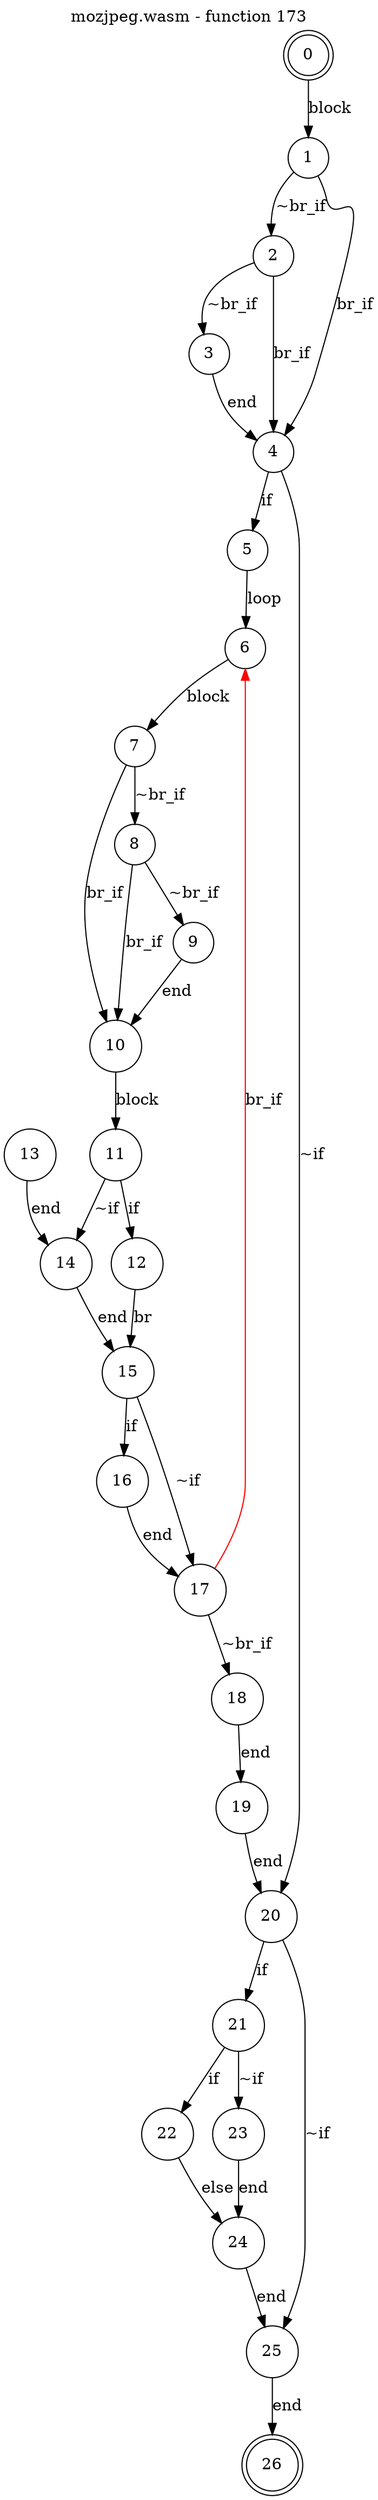 digraph finite_state_machine {
    label = "mozjpeg.wasm - function 173"
    labelloc =  t
    labelfontsize = 16
    labelfontcolor = black
    labelfontname = "Helvetica"
    node [shape = doublecircle]; 0 26;
    node [shape = circle];
    0 -> 1[label = "block"];
    1 -> 2[label = "~br_if"];
    1 -> 4[label = "br_if"];
    2 -> 3[label = "~br_if"];
    2 -> 4[label = "br_if"];
    3 -> 4[label = "end"];
    4 -> 5[label = "if"];
    4 -> 20[label = "~if"];
    5 -> 6[label = "loop"];
    6 -> 7[label = "block"];
    7 -> 8[label = "~br_if"];
    7 -> 10[label = "br_if"];
    8 -> 9[label = "~br_if"];
    8 -> 10[label = "br_if"];
    9 -> 10[label = "end"];
    10 -> 11[label = "block"];
    11 -> 12[label = "if"];
    11 -> 14[label = "~if"];
    12 -> 15[label = "br"];
    13 -> 14[label = "end"];
    14 -> 15[label = "end"];
    15 -> 16[label = "if"];
    15 -> 17[label = "~if"];
    16 -> 17[label = "end"];
    17 -> 18[label = "~br_if"];
    17 -> 6[color="red" label = "br_if"];
    18 -> 19[label = "end"];
    19 -> 20[label = "end"];
    20 -> 21[label = "if"];
    20 -> 25[label = "~if"];
    21 -> 22[label = "if"];
    21 -> 23[label = "~if"];
    22 -> 24[label = "else"];
    23 -> 24[label = "end"];
    24 -> 25[label = "end"];
    25 -> 26[label = "end"];
}
